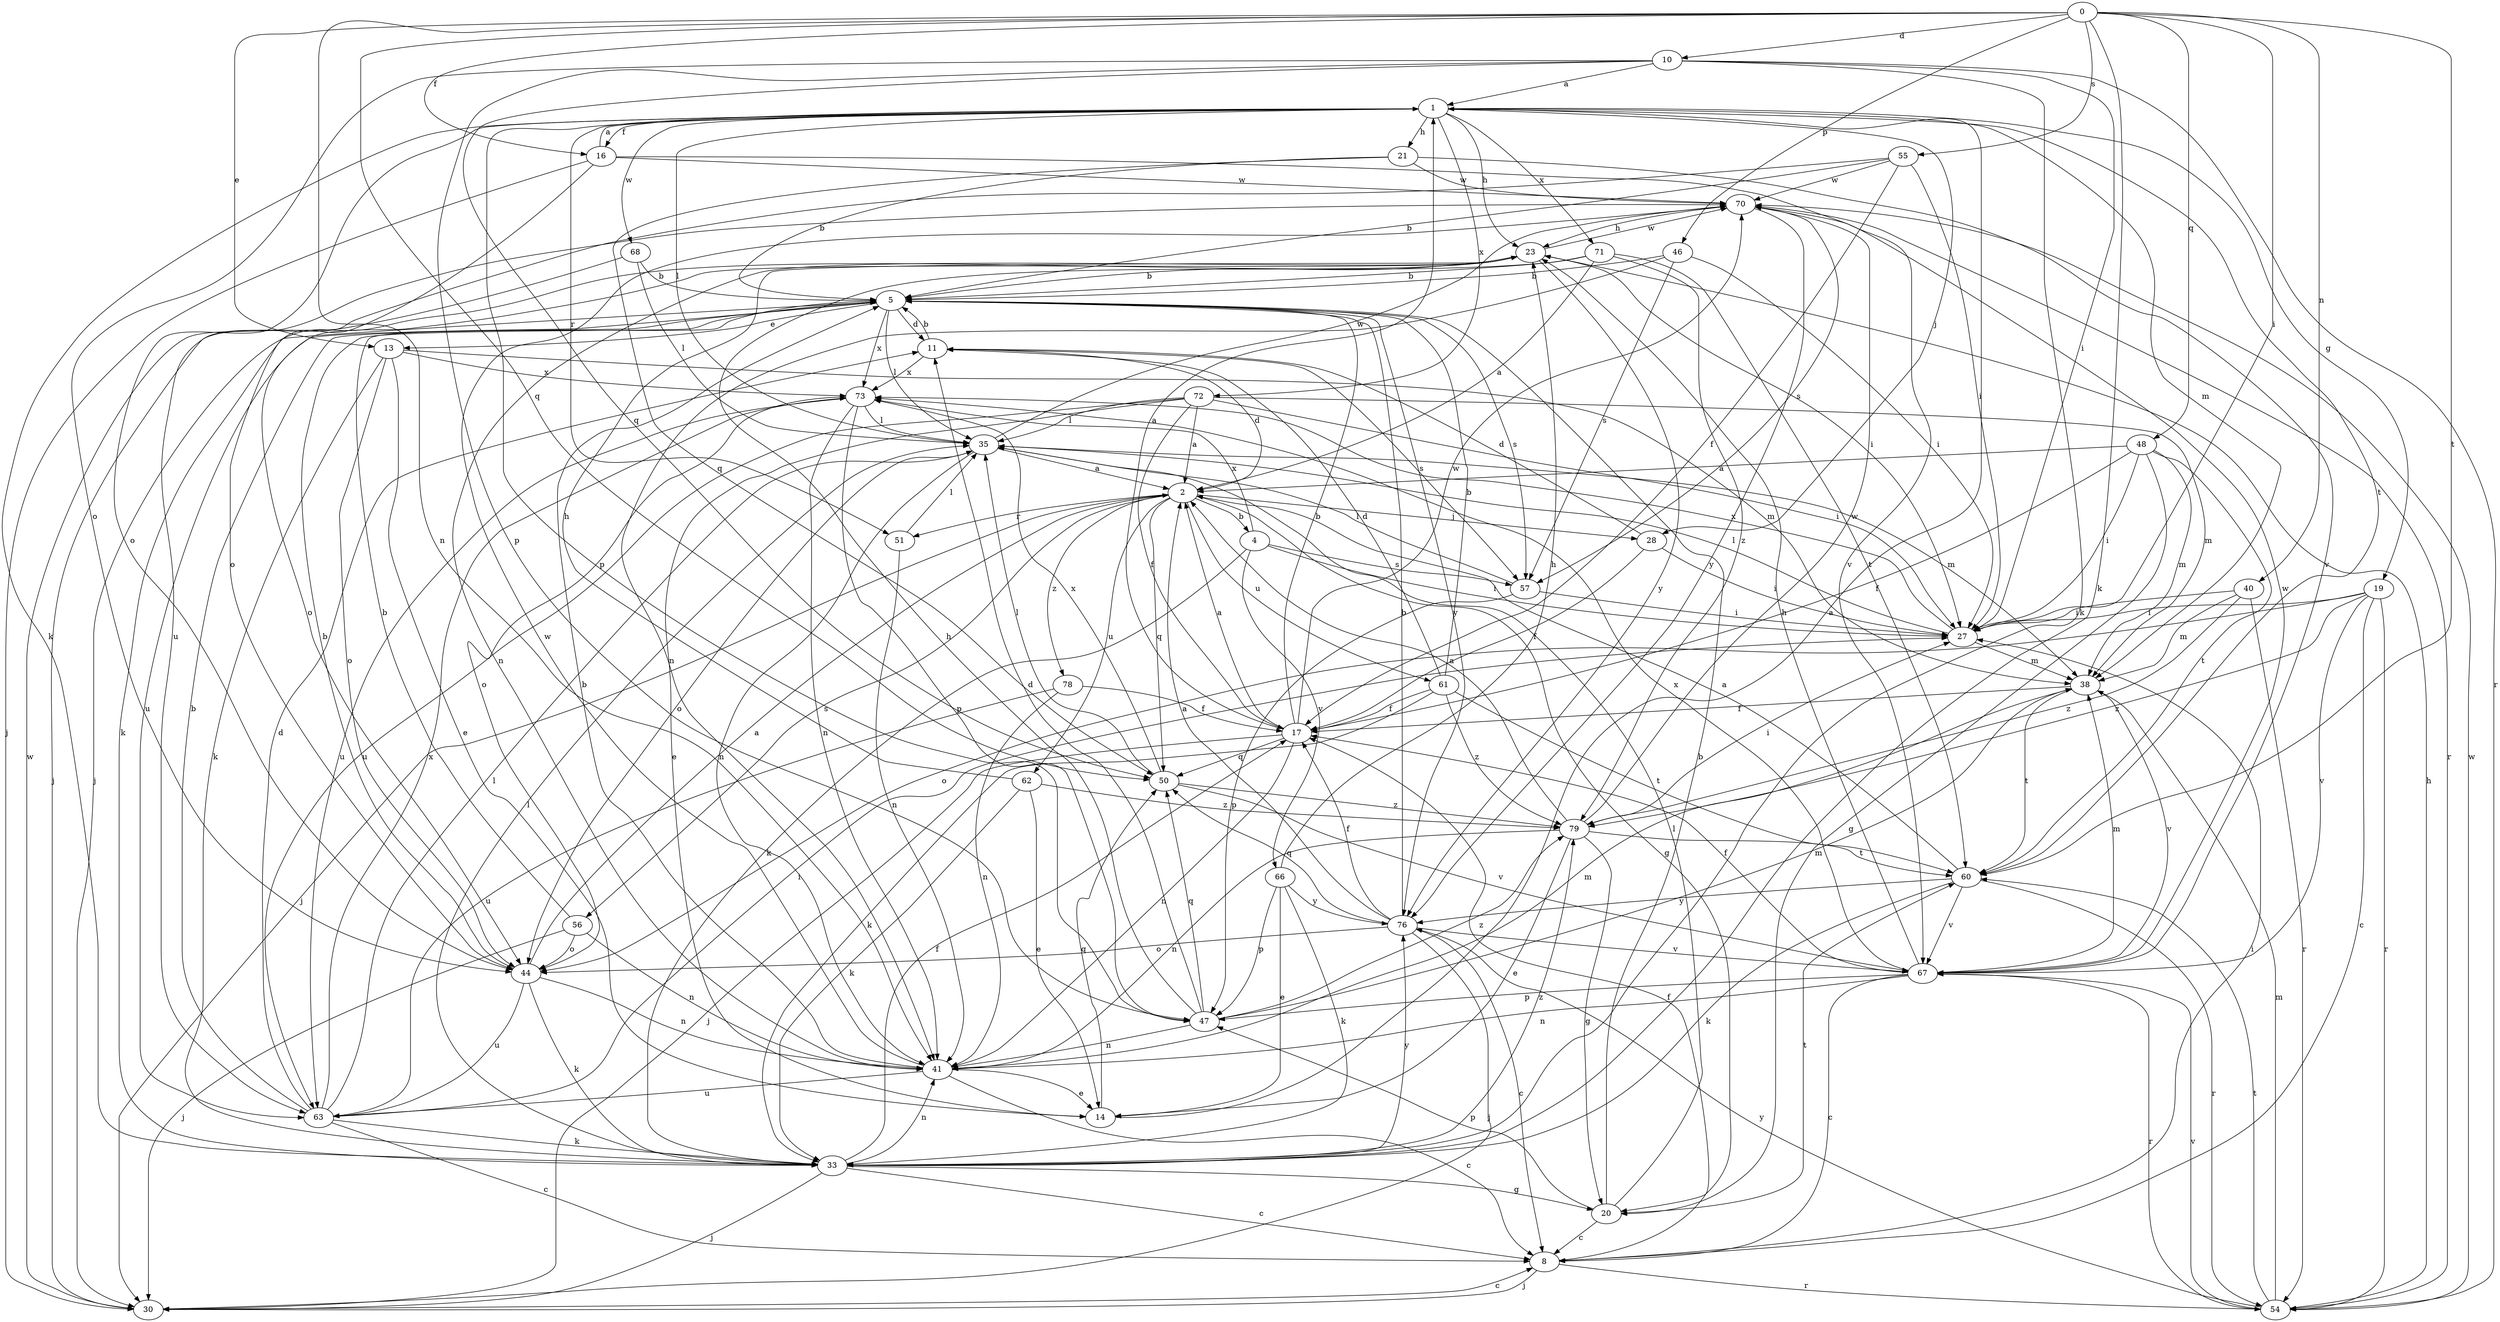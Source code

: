 strict digraph  {
0;
1;
2;
4;
5;
8;
10;
11;
13;
14;
16;
17;
19;
20;
21;
23;
27;
28;
30;
33;
35;
38;
40;
41;
44;
46;
47;
48;
50;
51;
54;
55;
56;
57;
60;
61;
62;
63;
66;
67;
68;
70;
71;
72;
73;
76;
78;
79;
0 -> 10  [label=d];
0 -> 13  [label=e];
0 -> 16  [label=f];
0 -> 27  [label=i];
0 -> 33  [label=k];
0 -> 40  [label=n];
0 -> 41  [label=n];
0 -> 46  [label=p];
0 -> 48  [label=q];
0 -> 50  [label=q];
0 -> 55  [label=s];
0 -> 60  [label=t];
1 -> 16  [label=f];
1 -> 19  [label=g];
1 -> 21  [label=h];
1 -> 23  [label=h];
1 -> 28  [label=j];
1 -> 33  [label=k];
1 -> 35  [label=l];
1 -> 38  [label=m];
1 -> 44  [label=o];
1 -> 47  [label=p];
1 -> 51  [label=r];
1 -> 60  [label=t];
1 -> 68  [label=w];
1 -> 71  [label=x];
1 -> 72  [label=x];
2 -> 4  [label=b];
2 -> 11  [label=d];
2 -> 20  [label=g];
2 -> 28  [label=j];
2 -> 30  [label=j];
2 -> 50  [label=q];
2 -> 51  [label=r];
2 -> 56  [label=s];
2 -> 61  [label=u];
2 -> 62  [label=u];
2 -> 78  [label=z];
4 -> 27  [label=i];
4 -> 33  [label=k];
4 -> 57  [label=s];
4 -> 66  [label=v];
4 -> 73  [label=x];
5 -> 11  [label=d];
5 -> 13  [label=e];
5 -> 33  [label=k];
5 -> 35  [label=l];
5 -> 57  [label=s];
5 -> 63  [label=u];
5 -> 73  [label=x];
5 -> 76  [label=y];
8 -> 17  [label=f];
8 -> 27  [label=i];
8 -> 30  [label=j];
8 -> 54  [label=r];
10 -> 1  [label=a];
10 -> 27  [label=i];
10 -> 33  [label=k];
10 -> 44  [label=o];
10 -> 47  [label=p];
10 -> 50  [label=q];
10 -> 54  [label=r];
11 -> 5  [label=b];
11 -> 57  [label=s];
11 -> 73  [label=x];
13 -> 14  [label=e];
13 -> 33  [label=k];
13 -> 38  [label=m];
13 -> 44  [label=o];
13 -> 73  [label=x];
14 -> 1  [label=a];
14 -> 50  [label=q];
16 -> 1  [label=a];
16 -> 30  [label=j];
16 -> 44  [label=o];
16 -> 67  [label=v];
16 -> 70  [label=w];
17 -> 1  [label=a];
17 -> 2  [label=a];
17 -> 5  [label=b];
17 -> 30  [label=j];
17 -> 41  [label=n];
17 -> 50  [label=q];
17 -> 70  [label=w];
19 -> 8  [label=c];
19 -> 27  [label=i];
19 -> 44  [label=o];
19 -> 54  [label=r];
19 -> 67  [label=v];
19 -> 79  [label=z];
20 -> 5  [label=b];
20 -> 8  [label=c];
20 -> 35  [label=l];
20 -> 47  [label=p];
20 -> 60  [label=t];
21 -> 5  [label=b];
21 -> 50  [label=q];
21 -> 67  [label=v];
21 -> 70  [label=w];
23 -> 5  [label=b];
23 -> 27  [label=i];
23 -> 41  [label=n];
23 -> 44  [label=o];
23 -> 70  [label=w];
23 -> 76  [label=y];
27 -> 35  [label=l];
27 -> 38  [label=m];
27 -> 73  [label=x];
28 -> 11  [label=d];
28 -> 17  [label=f];
28 -> 27  [label=i];
30 -> 8  [label=c];
30 -> 70  [label=w];
33 -> 8  [label=c];
33 -> 17  [label=f];
33 -> 20  [label=g];
33 -> 30  [label=j];
33 -> 35  [label=l];
33 -> 41  [label=n];
33 -> 76  [label=y];
33 -> 79  [label=z];
35 -> 2  [label=a];
35 -> 38  [label=m];
35 -> 41  [label=n];
35 -> 44  [label=o];
35 -> 70  [label=w];
38 -> 17  [label=f];
38 -> 60  [label=t];
38 -> 67  [label=v];
40 -> 27  [label=i];
40 -> 38  [label=m];
40 -> 54  [label=r];
40 -> 79  [label=z];
41 -> 5  [label=b];
41 -> 8  [label=c];
41 -> 14  [label=e];
41 -> 38  [label=m];
41 -> 63  [label=u];
41 -> 70  [label=w];
44 -> 2  [label=a];
44 -> 5  [label=b];
44 -> 33  [label=k];
44 -> 41  [label=n];
44 -> 63  [label=u];
46 -> 5  [label=b];
46 -> 27  [label=i];
46 -> 41  [label=n];
46 -> 57  [label=s];
47 -> 11  [label=d];
47 -> 23  [label=h];
47 -> 38  [label=m];
47 -> 41  [label=n];
47 -> 50  [label=q];
47 -> 79  [label=z];
48 -> 2  [label=a];
48 -> 17  [label=f];
48 -> 20  [label=g];
48 -> 27  [label=i];
48 -> 38  [label=m];
48 -> 60  [label=t];
50 -> 35  [label=l];
50 -> 67  [label=v];
50 -> 73  [label=x];
50 -> 79  [label=z];
51 -> 35  [label=l];
51 -> 41  [label=n];
54 -> 23  [label=h];
54 -> 38  [label=m];
54 -> 60  [label=t];
54 -> 67  [label=v];
54 -> 70  [label=w];
54 -> 76  [label=y];
55 -> 5  [label=b];
55 -> 17  [label=f];
55 -> 27  [label=i];
55 -> 63  [label=u];
55 -> 70  [label=w];
56 -> 5  [label=b];
56 -> 30  [label=j];
56 -> 41  [label=n];
56 -> 44  [label=o];
57 -> 27  [label=i];
57 -> 35  [label=l];
57 -> 47  [label=p];
60 -> 2  [label=a];
60 -> 33  [label=k];
60 -> 54  [label=r];
60 -> 67  [label=v];
60 -> 76  [label=y];
61 -> 5  [label=b];
61 -> 11  [label=d];
61 -> 17  [label=f];
61 -> 33  [label=k];
61 -> 60  [label=t];
61 -> 79  [label=z];
62 -> 14  [label=e];
62 -> 23  [label=h];
62 -> 33  [label=k];
62 -> 79  [label=z];
63 -> 5  [label=b];
63 -> 8  [label=c];
63 -> 11  [label=d];
63 -> 27  [label=i];
63 -> 33  [label=k];
63 -> 35  [label=l];
63 -> 73  [label=x];
66 -> 14  [label=e];
66 -> 23  [label=h];
66 -> 33  [label=k];
66 -> 47  [label=p];
66 -> 76  [label=y];
67 -> 8  [label=c];
67 -> 17  [label=f];
67 -> 23  [label=h];
67 -> 38  [label=m];
67 -> 41  [label=n];
67 -> 47  [label=p];
67 -> 54  [label=r];
67 -> 70  [label=w];
67 -> 73  [label=x];
68 -> 5  [label=b];
68 -> 30  [label=j];
68 -> 35  [label=l];
70 -> 23  [label=h];
70 -> 54  [label=r];
70 -> 57  [label=s];
70 -> 76  [label=y];
71 -> 2  [label=a];
71 -> 5  [label=b];
71 -> 30  [label=j];
71 -> 60  [label=t];
71 -> 79  [label=z];
72 -> 2  [label=a];
72 -> 14  [label=e];
72 -> 17  [label=f];
72 -> 27  [label=i];
72 -> 35  [label=l];
72 -> 38  [label=m];
72 -> 63  [label=u];
73 -> 35  [label=l];
73 -> 41  [label=n];
73 -> 44  [label=o];
73 -> 47  [label=p];
73 -> 63  [label=u];
76 -> 2  [label=a];
76 -> 5  [label=b];
76 -> 8  [label=c];
76 -> 17  [label=f];
76 -> 30  [label=j];
76 -> 44  [label=o];
76 -> 50  [label=q];
76 -> 67  [label=v];
78 -> 17  [label=f];
78 -> 41  [label=n];
78 -> 63  [label=u];
79 -> 2  [label=a];
79 -> 14  [label=e];
79 -> 20  [label=g];
79 -> 27  [label=i];
79 -> 41  [label=n];
79 -> 60  [label=t];
79 -> 70  [label=w];
}
